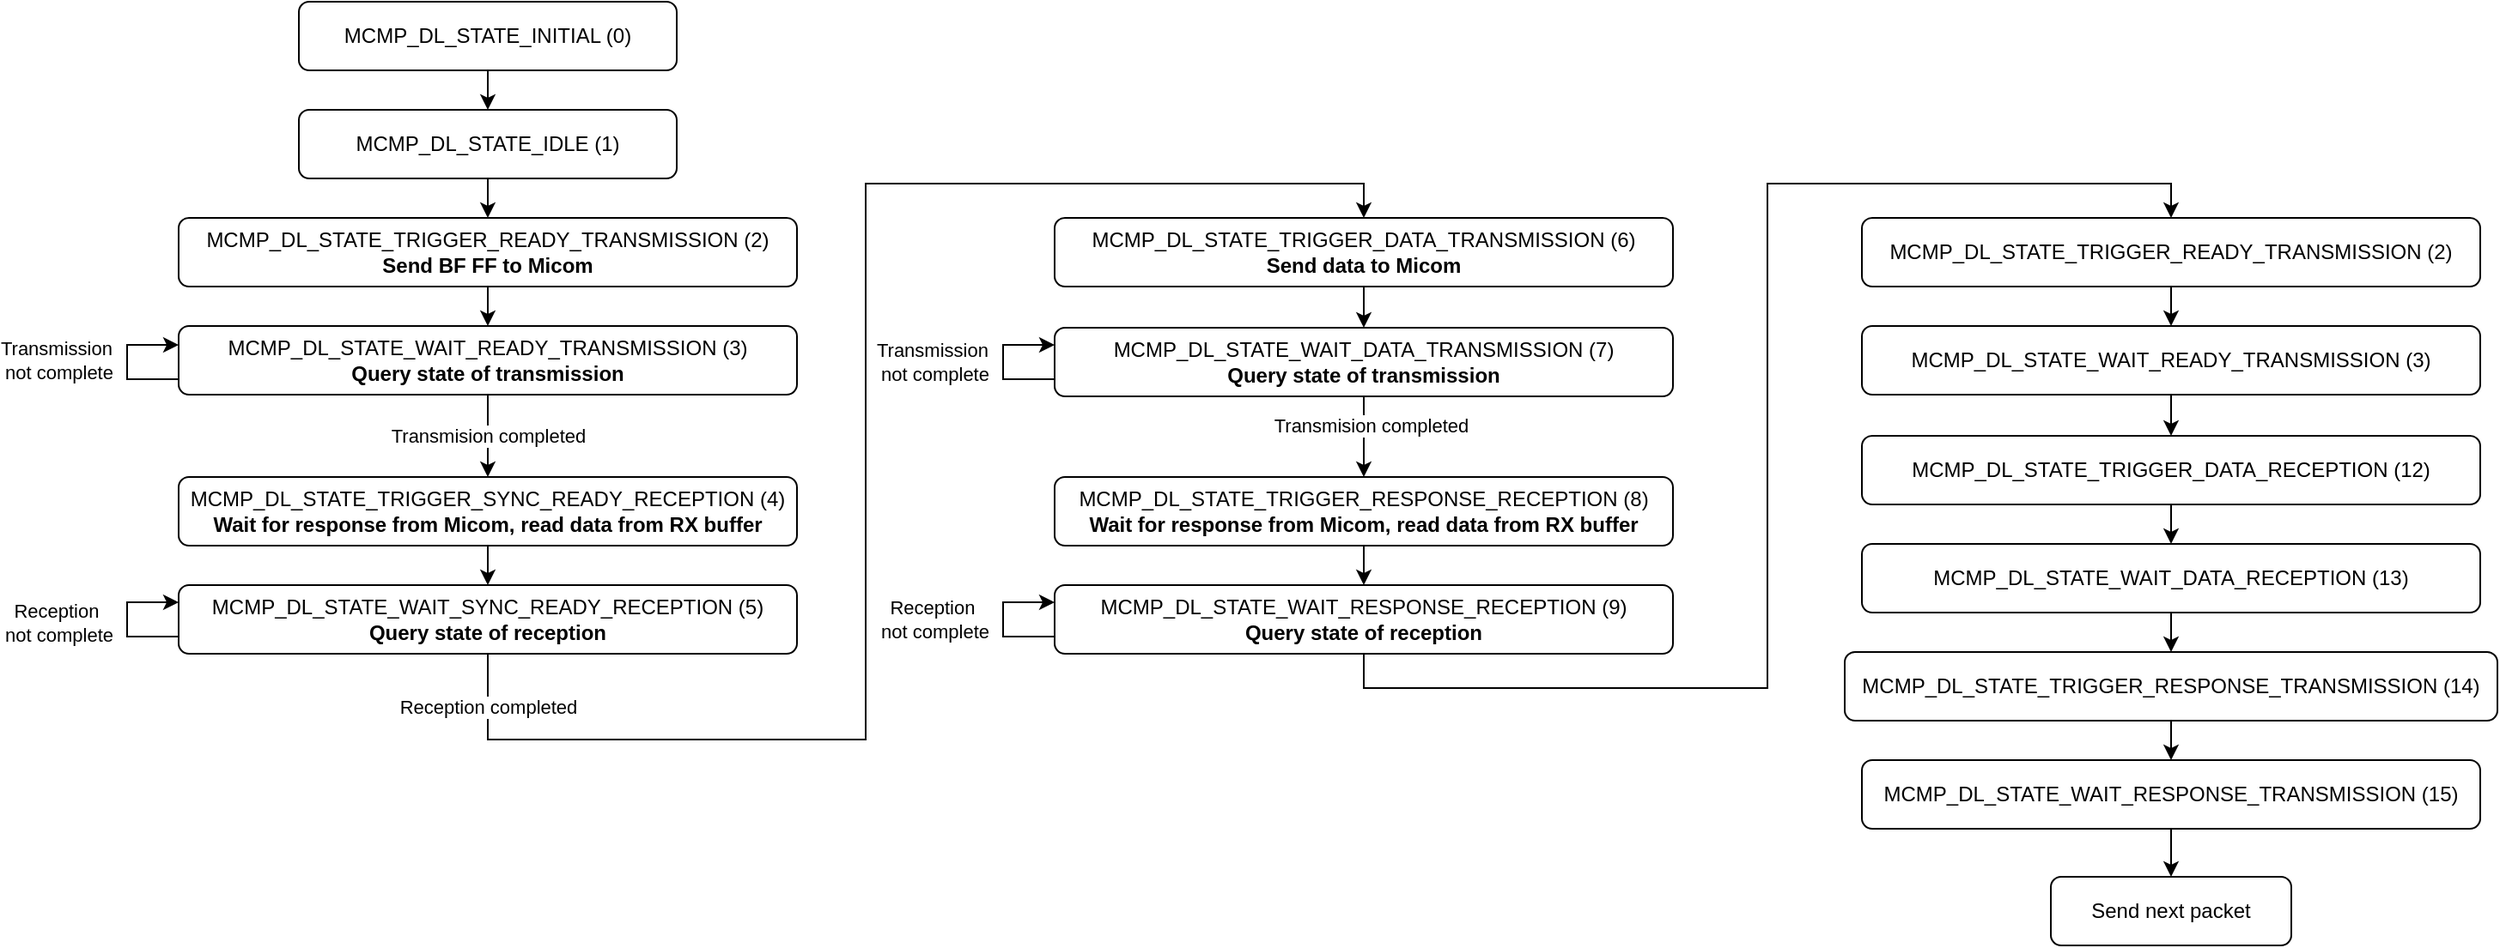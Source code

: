 <mxfile version="24.6.4" type="device">
  <diagram name="Page-1" id="cZ4rK6fLQztGhP0jJ3VE">
    <mxGraphModel dx="2705" dy="1128" grid="1" gridSize="10" guides="1" tooltips="1" connect="1" arrows="1" fold="1" page="1" pageScale="1" pageWidth="827" pageHeight="1169" math="0" shadow="0">
      <root>
        <mxCell id="0" />
        <mxCell id="1" parent="0" />
        <mxCell id="VUaWataVF8Sk-pqxbcqI-18" style="edgeStyle=orthogonalEdgeStyle;rounded=0;orthogonalLoop=1;jettySize=auto;html=1;exitX=0.5;exitY=1;exitDx=0;exitDy=0;entryX=0.5;entryY=0;entryDx=0;entryDy=0;" edge="1" parent="1" source="VUaWataVF8Sk-pqxbcqI-1" target="VUaWataVF8Sk-pqxbcqI-2">
          <mxGeometry relative="1" as="geometry" />
        </mxCell>
        <mxCell id="VUaWataVF8Sk-pqxbcqI-1" value="MCMP_DL_STATE_INITIAL (0)" style="rounded=1;whiteSpace=wrap;html=1;" vertex="1" parent="1">
          <mxGeometry x="20" y="130" width="220" height="40" as="geometry" />
        </mxCell>
        <mxCell id="VUaWataVF8Sk-pqxbcqI-19" style="edgeStyle=orthogonalEdgeStyle;rounded=0;orthogonalLoop=1;jettySize=auto;html=1;exitX=0.5;exitY=1;exitDx=0;exitDy=0;entryX=0.5;entryY=0;entryDx=0;entryDy=0;" edge="1" parent="1" source="VUaWataVF8Sk-pqxbcqI-2" target="VUaWataVF8Sk-pqxbcqI-4">
          <mxGeometry relative="1" as="geometry" />
        </mxCell>
        <mxCell id="VUaWataVF8Sk-pqxbcqI-2" value="MCMP_DL_STATE_IDLE (1)" style="rounded=1;whiteSpace=wrap;html=1;" vertex="1" parent="1">
          <mxGeometry x="20" y="193" width="220" height="40" as="geometry" />
        </mxCell>
        <mxCell id="VUaWataVF8Sk-pqxbcqI-30" style="edgeStyle=orthogonalEdgeStyle;rounded=0;orthogonalLoop=1;jettySize=auto;html=1;exitX=0.5;exitY=1;exitDx=0;exitDy=0;entryX=0.5;entryY=0;entryDx=0;entryDy=0;" edge="1" parent="1" source="VUaWataVF8Sk-pqxbcqI-3" target="VUaWataVF8Sk-pqxbcqI-17">
          <mxGeometry relative="1" as="geometry" />
        </mxCell>
        <mxCell id="VUaWataVF8Sk-pqxbcqI-3" value="MCMP_DL_STATE_TRIGGER_RESPONSE_TRANSMISSION (14)" style="rounded=1;whiteSpace=wrap;html=1;" vertex="1" parent="1">
          <mxGeometry x="920" y="509" width="380" height="40" as="geometry" />
        </mxCell>
        <mxCell id="VUaWataVF8Sk-pqxbcqI-20" style="edgeStyle=orthogonalEdgeStyle;rounded=0;orthogonalLoop=1;jettySize=auto;html=1;exitX=0.5;exitY=1;exitDx=0;exitDy=0;entryX=0.5;entryY=0;entryDx=0;entryDy=0;" edge="1" parent="1" source="VUaWataVF8Sk-pqxbcqI-4" target="VUaWataVF8Sk-pqxbcqI-5">
          <mxGeometry relative="1" as="geometry" />
        </mxCell>
        <mxCell id="VUaWataVF8Sk-pqxbcqI-4" value="MCMP_DL_STATE_TRIGGER_READY_TRANSMISSION (2)&lt;div&gt;&lt;b&gt;Send BF FF to Micom&lt;/b&gt;&lt;/div&gt;" style="rounded=1;whiteSpace=wrap;html=1;" vertex="1" parent="1">
          <mxGeometry x="-50" y="256" width="360" height="40" as="geometry" />
        </mxCell>
        <mxCell id="VUaWataVF8Sk-pqxbcqI-21" value="Transmision completed" style="edgeStyle=orthogonalEdgeStyle;rounded=0;orthogonalLoop=1;jettySize=auto;html=1;exitX=0.5;exitY=1;exitDx=0;exitDy=0;entryX=0.5;entryY=0;entryDx=0;entryDy=0;" edge="1" parent="1" source="VUaWataVF8Sk-pqxbcqI-5" target="VUaWataVF8Sk-pqxbcqI-6">
          <mxGeometry relative="1" as="geometry" />
        </mxCell>
        <mxCell id="VUaWataVF8Sk-pqxbcqI-5" value="MCMP_DL_STATE_WAIT_READY_TRANSMISSION (3)&lt;br&gt;&lt;b&gt;Query state of transmission&lt;/b&gt;" style="rounded=1;whiteSpace=wrap;html=1;" vertex="1" parent="1">
          <mxGeometry x="-50" y="319" width="360" height="40" as="geometry" />
        </mxCell>
        <mxCell id="VUaWataVF8Sk-pqxbcqI-22" style="edgeStyle=orthogonalEdgeStyle;rounded=0;orthogonalLoop=1;jettySize=auto;html=1;exitX=0.5;exitY=1;exitDx=0;exitDy=0;entryX=0.5;entryY=0;entryDx=0;entryDy=0;" edge="1" parent="1" source="VUaWataVF8Sk-pqxbcqI-6" target="VUaWataVF8Sk-pqxbcqI-10">
          <mxGeometry relative="1" as="geometry" />
        </mxCell>
        <mxCell id="VUaWataVF8Sk-pqxbcqI-6" value="MCMP_DL_STATE_TRIGGER_SYNC_READY_RECEPTION (4)&lt;br&gt;&lt;b&gt;Wait for response from Micom, read data from RX buffer&lt;/b&gt;" style="rounded=1;whiteSpace=wrap;html=1;" vertex="1" parent="1">
          <mxGeometry x="-50" y="407" width="360" height="40" as="geometry" />
        </mxCell>
        <mxCell id="VUaWataVF8Sk-pqxbcqI-23" style="edgeStyle=orthogonalEdgeStyle;rounded=0;orthogonalLoop=1;jettySize=auto;html=1;exitX=0.5;exitY=1;exitDx=0;exitDy=0;entryX=0.5;entryY=0;entryDx=0;entryDy=0;" edge="1" parent="1" source="VUaWataVF8Sk-pqxbcqI-10" target="VUaWataVF8Sk-pqxbcqI-11">
          <mxGeometry relative="1" as="geometry">
            <mxPoint x="130" y="555" as="targetPoint" />
            <Array as="points">
              <mxPoint x="130" y="560" />
              <mxPoint x="350" y="560" />
              <mxPoint x="350" y="236" />
              <mxPoint x="640" y="236" />
            </Array>
          </mxGeometry>
        </mxCell>
        <mxCell id="VUaWataVF8Sk-pqxbcqI-44" value="Reception completed" style="edgeLabel;html=1;align=center;verticalAlign=middle;resizable=0;points=[];" vertex="1" connectable="0" parent="VUaWataVF8Sk-pqxbcqI-23">
          <mxGeometry x="-0.141" y="3" relative="1" as="geometry">
            <mxPoint x="-217" y="99" as="offset" />
          </mxGeometry>
        </mxCell>
        <mxCell id="VUaWataVF8Sk-pqxbcqI-10" value="MCMP_DL_STATE_WAIT_SYNC_READY_RECEPTION (5)&lt;br&gt;&lt;b&gt;Query state of reception&lt;/b&gt;" style="rounded=1;whiteSpace=wrap;html=1;" vertex="1" parent="1">
          <mxGeometry x="-50" y="470" width="360" height="40" as="geometry" />
        </mxCell>
        <mxCell id="VUaWataVF8Sk-pqxbcqI-24" style="edgeStyle=orthogonalEdgeStyle;rounded=0;orthogonalLoop=1;jettySize=auto;html=1;exitX=0.5;exitY=1;exitDx=0;exitDy=0;entryX=0.5;entryY=0;entryDx=0;entryDy=0;" edge="1" parent="1" source="VUaWataVF8Sk-pqxbcqI-11" target="VUaWataVF8Sk-pqxbcqI-12">
          <mxGeometry relative="1" as="geometry" />
        </mxCell>
        <mxCell id="VUaWataVF8Sk-pqxbcqI-11" value="MCMP_DL_STATE_TRIGGER_DATA_TRANSMISSION (6)&lt;div&gt;&lt;b&gt;Send data to Micom&lt;/b&gt;&lt;/div&gt;" style="rounded=1;whiteSpace=wrap;html=1;" vertex="1" parent="1">
          <mxGeometry x="460" y="256" width="360" height="40" as="geometry" />
        </mxCell>
        <mxCell id="VUaWataVF8Sk-pqxbcqI-25" style="edgeStyle=orthogonalEdgeStyle;rounded=0;orthogonalLoop=1;jettySize=auto;html=1;exitX=0.5;exitY=1;exitDx=0;exitDy=0;entryX=0.5;entryY=0;entryDx=0;entryDy=0;" edge="1" parent="1" source="VUaWataVF8Sk-pqxbcqI-12" target="VUaWataVF8Sk-pqxbcqI-13">
          <mxGeometry relative="1" as="geometry" />
        </mxCell>
        <mxCell id="VUaWataVF8Sk-pqxbcqI-48" value="Transmision completed" style="edgeLabel;html=1;align=center;verticalAlign=middle;resizable=0;points=[];" vertex="1" connectable="0" parent="VUaWataVF8Sk-pqxbcqI-25">
          <mxGeometry x="-0.277" y="4" relative="1" as="geometry">
            <mxPoint as="offset" />
          </mxGeometry>
        </mxCell>
        <mxCell id="VUaWataVF8Sk-pqxbcqI-12" value="MCMP_DL_STATE_WAIT_DATA_TRANSMISSION (7)&lt;br&gt;&lt;b&gt;Query state of transmission&lt;/b&gt;" style="rounded=1;whiteSpace=wrap;html=1;" vertex="1" parent="1">
          <mxGeometry x="460" y="320" width="360" height="40" as="geometry" />
        </mxCell>
        <mxCell id="VUaWataVF8Sk-pqxbcqI-26" style="edgeStyle=orthogonalEdgeStyle;rounded=0;orthogonalLoop=1;jettySize=auto;html=1;exitX=0.5;exitY=1;exitDx=0;exitDy=0;entryX=0.5;entryY=0;entryDx=0;entryDy=0;" edge="1" parent="1" source="VUaWataVF8Sk-pqxbcqI-13" target="VUaWataVF8Sk-pqxbcqI-14">
          <mxGeometry relative="1" as="geometry" />
        </mxCell>
        <mxCell id="VUaWataVF8Sk-pqxbcqI-13" value="MCMP_DL_STATE_TRIGGER_RESPONSE_RECEPTION (8)&lt;div&gt;&lt;b&gt;Wait for response from Micom, read data from RX buffer&lt;/b&gt;&lt;br&gt;&lt;/div&gt;" style="rounded=1;whiteSpace=wrap;html=1;" vertex="1" parent="1">
          <mxGeometry x="460" y="407" width="360" height="40" as="geometry" />
        </mxCell>
        <mxCell id="VUaWataVF8Sk-pqxbcqI-27" style="edgeStyle=orthogonalEdgeStyle;rounded=0;orthogonalLoop=1;jettySize=auto;html=1;exitX=0.5;exitY=1;exitDx=0;exitDy=0;entryX=0.5;entryY=0;entryDx=0;entryDy=0;" edge="1" parent="1" source="VUaWataVF8Sk-pqxbcqI-14" target="VUaWataVF8Sk-pqxbcqI-32">
          <mxGeometry relative="1" as="geometry" />
        </mxCell>
        <mxCell id="VUaWataVF8Sk-pqxbcqI-14" value="MCMP_DL_STATE_WAIT_RESPONSE_RECEPTION (9)&lt;div&gt;&lt;b&gt;Query state of reception&lt;/b&gt;&lt;br&gt;&lt;/div&gt;" style="rounded=1;whiteSpace=wrap;html=1;" vertex="1" parent="1">
          <mxGeometry x="460" y="470" width="360" height="40" as="geometry" />
        </mxCell>
        <mxCell id="VUaWataVF8Sk-pqxbcqI-28" style="edgeStyle=orthogonalEdgeStyle;rounded=0;orthogonalLoop=1;jettySize=auto;html=1;exitX=0.5;exitY=1;exitDx=0;exitDy=0;entryX=0.5;entryY=0;entryDx=0;entryDy=0;" edge="1" parent="1" source="VUaWataVF8Sk-pqxbcqI-15" target="VUaWataVF8Sk-pqxbcqI-16">
          <mxGeometry relative="1" as="geometry" />
        </mxCell>
        <mxCell id="VUaWataVF8Sk-pqxbcqI-15" value="MCMP_DL_STATE_TRIGGER_DATA_RECEPTION (12)" style="rounded=1;whiteSpace=wrap;html=1;" vertex="1" parent="1">
          <mxGeometry x="930" y="383" width="360" height="40" as="geometry" />
        </mxCell>
        <mxCell id="VUaWataVF8Sk-pqxbcqI-29" style="edgeStyle=orthogonalEdgeStyle;rounded=0;orthogonalLoop=1;jettySize=auto;html=1;exitX=0.5;exitY=1;exitDx=0;exitDy=0;entryX=0.5;entryY=0;entryDx=0;entryDy=0;" edge="1" parent="1" source="VUaWataVF8Sk-pqxbcqI-16" target="VUaWataVF8Sk-pqxbcqI-3">
          <mxGeometry relative="1" as="geometry" />
        </mxCell>
        <mxCell id="VUaWataVF8Sk-pqxbcqI-16" value="MCMP_DL_STATE_WAIT_DATA_RECEPTION (13)" style="rounded=1;whiteSpace=wrap;html=1;" vertex="1" parent="1">
          <mxGeometry x="930" y="446" width="360" height="40" as="geometry" />
        </mxCell>
        <mxCell id="VUaWataVF8Sk-pqxbcqI-35" style="edgeStyle=orthogonalEdgeStyle;rounded=0;orthogonalLoop=1;jettySize=auto;html=1;exitX=0.5;exitY=1;exitDx=0;exitDy=0;entryX=0.5;entryY=0;entryDx=0;entryDy=0;" edge="1" parent="1" source="VUaWataVF8Sk-pqxbcqI-17" target="VUaWataVF8Sk-pqxbcqI-34">
          <mxGeometry relative="1" as="geometry" />
        </mxCell>
        <mxCell id="VUaWataVF8Sk-pqxbcqI-17" value="MCMP_DL_STATE_WAIT_RESPONSE_TRANSMISSION (15)" style="rounded=1;whiteSpace=wrap;html=1;" vertex="1" parent="1">
          <mxGeometry x="930" y="572" width="360" height="40" as="geometry" />
        </mxCell>
        <mxCell id="VUaWataVF8Sk-pqxbcqI-31" style="edgeStyle=orthogonalEdgeStyle;rounded=0;orthogonalLoop=1;jettySize=auto;html=1;exitX=0.5;exitY=1;exitDx=0;exitDy=0;entryX=0.5;entryY=0;entryDx=0;entryDy=0;" edge="1" parent="1" source="VUaWataVF8Sk-pqxbcqI-32" target="VUaWataVF8Sk-pqxbcqI-33">
          <mxGeometry relative="1" as="geometry" />
        </mxCell>
        <mxCell id="VUaWataVF8Sk-pqxbcqI-32" value="MCMP_DL_STATE_TRIGGER_READY_TRANSMISSION (2)" style="rounded=1;whiteSpace=wrap;html=1;" vertex="1" parent="1">
          <mxGeometry x="930" y="256" width="360" height="40" as="geometry" />
        </mxCell>
        <mxCell id="VUaWataVF8Sk-pqxbcqI-39" style="edgeStyle=orthogonalEdgeStyle;rounded=0;orthogonalLoop=1;jettySize=auto;html=1;exitX=0.5;exitY=1;exitDx=0;exitDy=0;entryX=0.5;entryY=0;entryDx=0;entryDy=0;" edge="1" parent="1" source="VUaWataVF8Sk-pqxbcqI-33" target="VUaWataVF8Sk-pqxbcqI-15">
          <mxGeometry relative="1" as="geometry" />
        </mxCell>
        <mxCell id="VUaWataVF8Sk-pqxbcqI-33" value="MCMP_DL_STATE_WAIT_READY_TRANSMISSION (3)" style="rounded=1;whiteSpace=wrap;html=1;" vertex="1" parent="1">
          <mxGeometry x="930" y="319" width="360" height="40" as="geometry" />
        </mxCell>
        <mxCell id="VUaWataVF8Sk-pqxbcqI-34" value="Send next packet" style="rounded=1;whiteSpace=wrap;html=1;" vertex="1" parent="1">
          <mxGeometry x="1040" y="640" width="140" height="40" as="geometry" />
        </mxCell>
        <mxCell id="VUaWataVF8Sk-pqxbcqI-38" value="Transmission&amp;nbsp;&lt;div&gt;not complete&lt;/div&gt;" style="edgeStyle=orthogonalEdgeStyle;rounded=0;orthogonalLoop=1;jettySize=auto;html=1;" edge="1" parent="1">
          <mxGeometry x="0.02" y="40" relative="1" as="geometry">
            <mxPoint x="-50" y="350" as="sourcePoint" />
            <mxPoint x="-50" y="330" as="targetPoint" />
            <Array as="points">
              <mxPoint x="-80" y="350" />
              <mxPoint x="-80" y="330" />
            </Array>
            <mxPoint as="offset" />
          </mxGeometry>
        </mxCell>
        <mxCell id="VUaWataVF8Sk-pqxbcqI-41" style="edgeStyle=orthogonalEdgeStyle;rounded=0;orthogonalLoop=1;jettySize=auto;html=1;exitX=0;exitY=0.75;exitDx=0;exitDy=0;entryX=0;entryY=0.25;entryDx=0;entryDy=0;" edge="1" parent="1" source="VUaWataVF8Sk-pqxbcqI-10" target="VUaWataVF8Sk-pqxbcqI-10">
          <mxGeometry relative="1" as="geometry">
            <Array as="points">
              <mxPoint x="-80" y="500" />
              <mxPoint x="-80" y="480" />
            </Array>
          </mxGeometry>
        </mxCell>
        <mxCell id="VUaWataVF8Sk-pqxbcqI-43" value="Reception&amp;nbsp;&lt;div&gt;not complete&lt;/div&gt;" style="edgeLabel;html=1;align=center;verticalAlign=middle;resizable=0;points=[];" vertex="1" connectable="0" parent="VUaWataVF8Sk-pqxbcqI-41">
          <mxGeometry x="-0.033" y="-3" relative="1" as="geometry">
            <mxPoint x="-43" as="offset" />
          </mxGeometry>
        </mxCell>
        <mxCell id="VUaWataVF8Sk-pqxbcqI-49" style="edgeStyle=orthogonalEdgeStyle;rounded=0;orthogonalLoop=1;jettySize=auto;html=1;exitX=0;exitY=0.75;exitDx=0;exitDy=0;entryX=0;entryY=0.25;entryDx=0;entryDy=0;" edge="1" parent="1" source="VUaWataVF8Sk-pqxbcqI-12" target="VUaWataVF8Sk-pqxbcqI-12">
          <mxGeometry relative="1" as="geometry">
            <Array as="points">
              <mxPoint x="430" y="350" />
              <mxPoint x="430" y="330" />
            </Array>
          </mxGeometry>
        </mxCell>
        <mxCell id="VUaWataVF8Sk-pqxbcqI-50" value="Transmission&amp;nbsp;&lt;div&gt;not complete&lt;/div&gt;" style="edgeLabel;html=1;align=center;verticalAlign=middle;resizable=0;points=[];" vertex="1" connectable="0" parent="VUaWataVF8Sk-pqxbcqI-49">
          <mxGeometry y="4" relative="1" as="geometry">
            <mxPoint x="-36" as="offset" />
          </mxGeometry>
        </mxCell>
        <mxCell id="VUaWataVF8Sk-pqxbcqI-51" style="edgeStyle=orthogonalEdgeStyle;rounded=0;orthogonalLoop=1;jettySize=auto;html=1;exitX=0;exitY=0.75;exitDx=0;exitDy=0;entryX=0;entryY=0.25;entryDx=0;entryDy=0;" edge="1" parent="1" source="VUaWataVF8Sk-pqxbcqI-14" target="VUaWataVF8Sk-pqxbcqI-14">
          <mxGeometry relative="1" as="geometry">
            <Array as="points">
              <mxPoint x="430" y="500" />
              <mxPoint x="430" y="480" />
            </Array>
          </mxGeometry>
        </mxCell>
        <mxCell id="VUaWataVF8Sk-pqxbcqI-52" value="Reception&amp;nbsp;&lt;div&gt;not complete&lt;/div&gt;" style="edgeLabel;html=1;align=center;verticalAlign=middle;resizable=0;points=[];" vertex="1" connectable="0" parent="VUaWataVF8Sk-pqxbcqI-51">
          <mxGeometry x="-0.225" y="1" relative="1" as="geometry">
            <mxPoint x="-39" y="-9" as="offset" />
          </mxGeometry>
        </mxCell>
      </root>
    </mxGraphModel>
  </diagram>
</mxfile>
